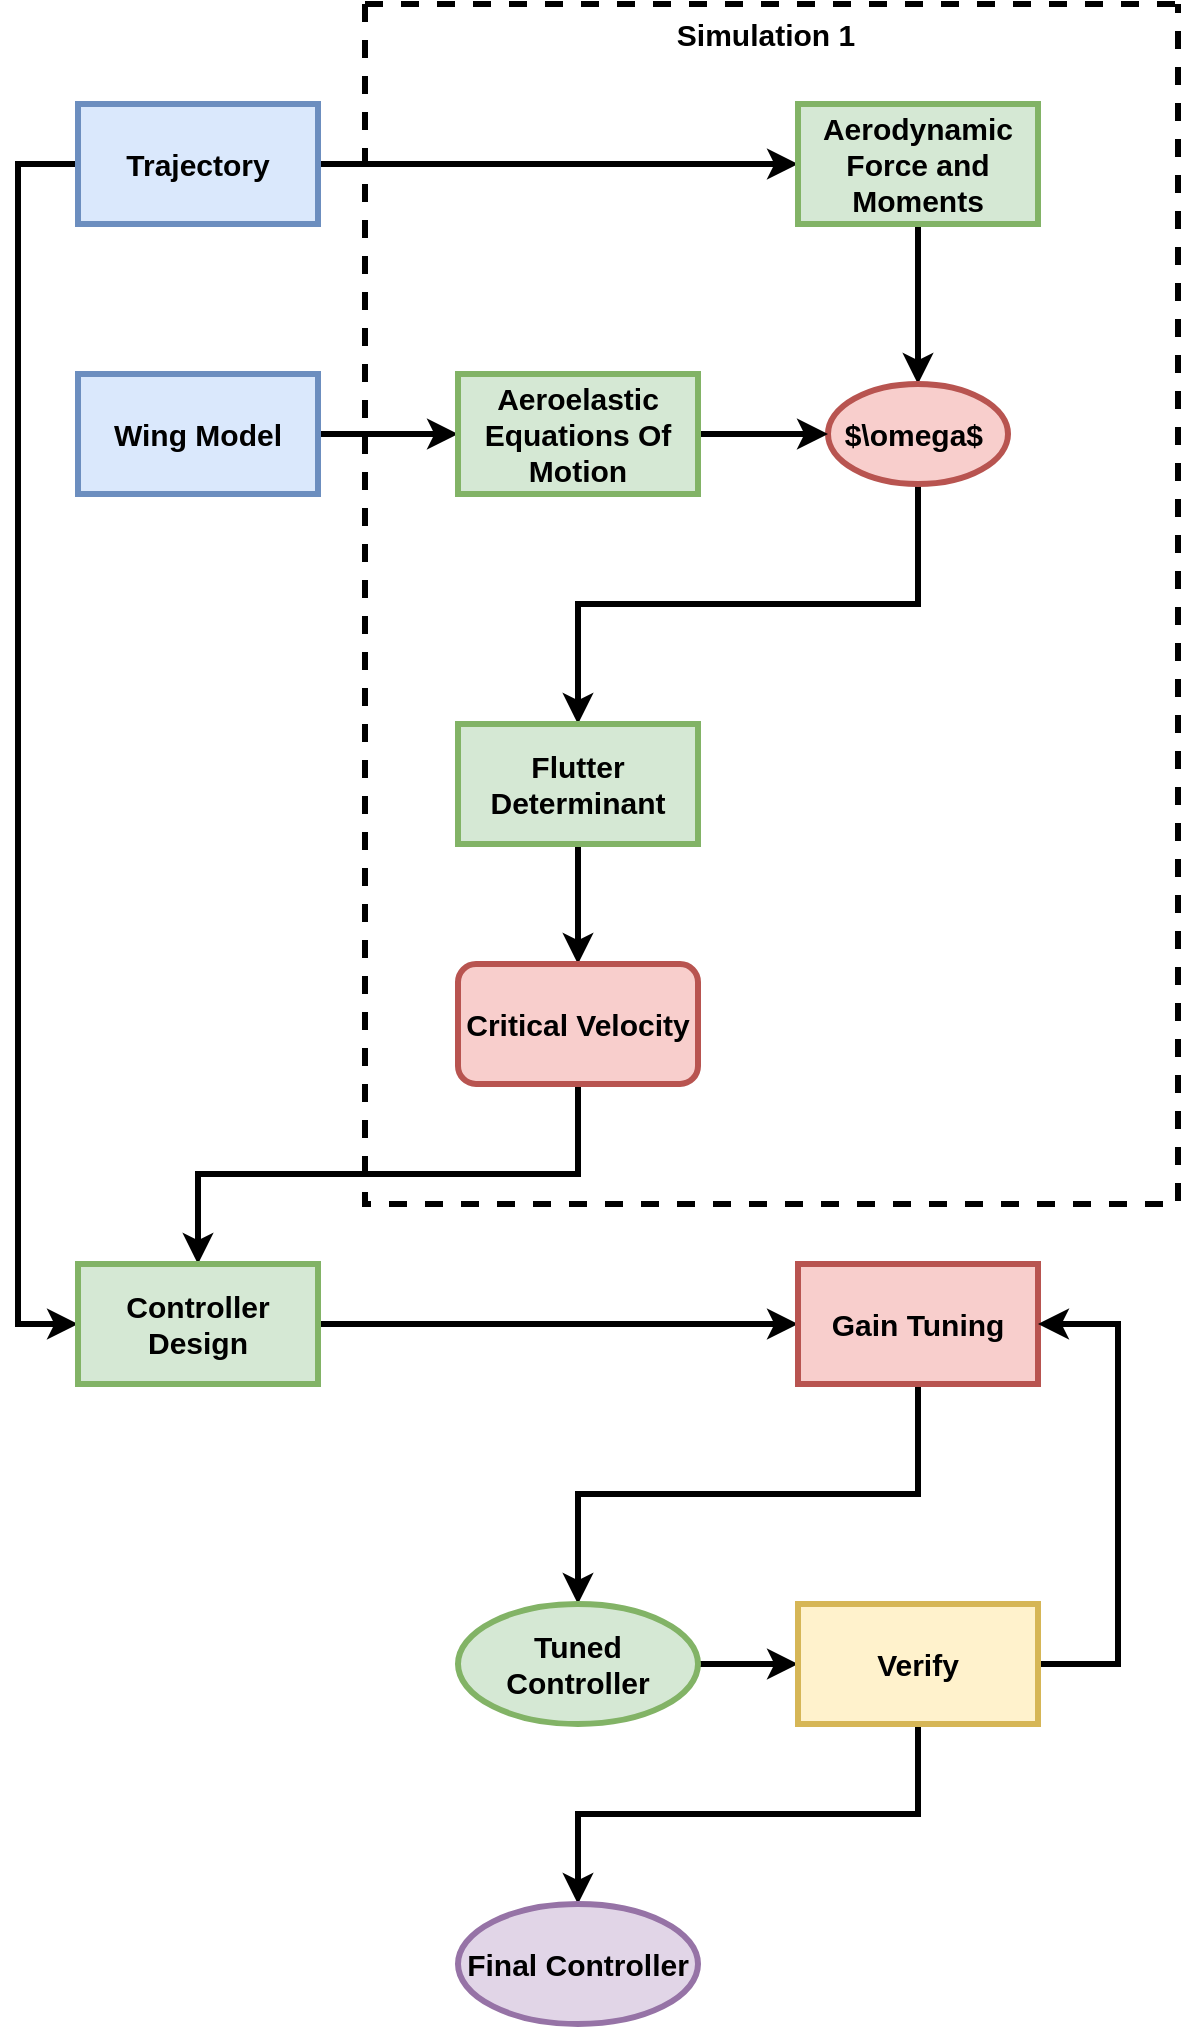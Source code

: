 <mxfile version="20.1.1" type="github">
  <diagram id="r22Jp5XvRxODTB_997bI" name="Page-1">
    <mxGraphModel dx="1740" dy="1236" grid="1" gridSize="10" guides="1" tooltips="1" connect="1" arrows="1" fold="1" page="1" pageScale="1" pageWidth="827" pageHeight="1169" math="1" shadow="0">
      <root>
        <mxCell id="0" />
        <mxCell id="1" parent="0" />
        <mxCell id="SDQz8cxFvoT4wKFTNqu8-4" style="edgeStyle=orthogonalEdgeStyle;rounded=0;orthogonalLoop=1;jettySize=auto;html=1;exitX=1;exitY=0.5;exitDx=0;exitDy=0;fontSize=15;fontStyle=1;strokeWidth=3;" parent="1" source="SDQz8cxFvoT4wKFTNqu8-1" target="SDQz8cxFvoT4wKFTNqu8-3" edge="1">
          <mxGeometry relative="1" as="geometry" />
        </mxCell>
        <mxCell id="br7OnLSfUWVw1Vhd88-w-10" style="edgeStyle=orthogonalEdgeStyle;rounded=0;orthogonalLoop=1;jettySize=auto;html=1;exitX=0;exitY=0.5;exitDx=0;exitDy=0;entryX=0;entryY=0.5;entryDx=0;entryDy=0;fontSize=15;fontStyle=1;strokeWidth=3;" edge="1" parent="1" source="SDQz8cxFvoT4wKFTNqu8-1" target="br7OnLSfUWVw1Vhd88-w-11">
          <mxGeometry relative="1" as="geometry">
            <mxPoint x="130" y="640" as="targetPoint" />
            <Array as="points">
              <mxPoint x="140" y="140" />
              <mxPoint x="140" y="720" />
            </Array>
          </mxGeometry>
        </mxCell>
        <mxCell id="SDQz8cxFvoT4wKFTNqu8-1" value="Trajectory" style="rounded=0;whiteSpace=wrap;html=1;fillColor=#dae8fc;strokeColor=#6c8ebf;fontSize=15;fontStyle=1;strokeWidth=3;" parent="1" vertex="1">
          <mxGeometry x="170" y="110" width="120" height="60" as="geometry" />
        </mxCell>
        <mxCell id="br7OnLSfUWVw1Vhd88-w-2" style="edgeStyle=orthogonalEdgeStyle;rounded=0;orthogonalLoop=1;jettySize=auto;html=1;exitX=1;exitY=0.5;exitDx=0;exitDy=0;entryX=0;entryY=0.5;entryDx=0;entryDy=0;fontSize=15;fontStyle=1;strokeWidth=3;" edge="1" parent="1" source="SDQz8cxFvoT4wKFTNqu8-2" target="br7OnLSfUWVw1Vhd88-w-1">
          <mxGeometry relative="1" as="geometry" />
        </mxCell>
        <mxCell id="SDQz8cxFvoT4wKFTNqu8-2" value="Wing Model" style="rounded=0;whiteSpace=wrap;html=1;fillColor=#dae8fc;strokeColor=#6c8ebf;fontSize=15;fontStyle=1;strokeWidth=3;" parent="1" vertex="1">
          <mxGeometry x="170" y="245" width="120" height="60" as="geometry" />
        </mxCell>
        <mxCell id="br7OnLSfUWVw1Vhd88-w-4" style="edgeStyle=orthogonalEdgeStyle;rounded=0;orthogonalLoop=1;jettySize=auto;html=1;exitX=0.5;exitY=1;exitDx=0;exitDy=0;entryX=0.5;entryY=0;entryDx=0;entryDy=0;fontSize=15;fontStyle=1;strokeWidth=3;" edge="1" parent="1" source="SDQz8cxFvoT4wKFTNqu8-3" target="SDQz8cxFvoT4wKFTNqu8-5">
          <mxGeometry relative="1" as="geometry" />
        </mxCell>
        <mxCell id="SDQz8cxFvoT4wKFTNqu8-3" value="Aerodynamic Force and Moments" style="whiteSpace=wrap;html=1;fillColor=#d5e8d4;strokeColor=#82b366;fontSize=15;fontStyle=1;strokeWidth=3;" parent="1" vertex="1">
          <mxGeometry x="530" y="110" width="120" height="60" as="geometry" />
        </mxCell>
        <mxCell id="br7OnLSfUWVw1Vhd88-w-5" style="edgeStyle=orthogonalEdgeStyle;rounded=0;orthogonalLoop=1;jettySize=auto;html=1;exitX=0.5;exitY=1;exitDx=0;exitDy=0;entryX=0.5;entryY=0;entryDx=0;entryDy=0;fontSize=15;fontStyle=1;strokeWidth=3;" edge="1" parent="1" source="SDQz8cxFvoT4wKFTNqu8-5" target="br7OnLSfUWVw1Vhd88-w-7">
          <mxGeometry relative="1" as="geometry">
            <mxPoint x="420" y="410" as="targetPoint" />
          </mxGeometry>
        </mxCell>
        <mxCell id="SDQz8cxFvoT4wKFTNqu8-5" value="$\omega$&amp;nbsp;" style="ellipse;whiteSpace=wrap;html=1;fillColor=#f8cecc;strokeColor=#b85450;fontSize=15;fontStyle=1;strokeWidth=3;" parent="1" vertex="1">
          <mxGeometry x="545" y="250" width="90" height="50" as="geometry" />
        </mxCell>
        <mxCell id="br7OnLSfUWVw1Vhd88-w-3" style="edgeStyle=orthogonalEdgeStyle;rounded=0;orthogonalLoop=1;jettySize=auto;html=1;exitX=1;exitY=0.5;exitDx=0;exitDy=0;entryX=0;entryY=0.5;entryDx=0;entryDy=0;fontSize=15;fontStyle=1;strokeWidth=3;" edge="1" parent="1" source="br7OnLSfUWVw1Vhd88-w-1" target="SDQz8cxFvoT4wKFTNqu8-5">
          <mxGeometry relative="1" as="geometry" />
        </mxCell>
        <mxCell id="br7OnLSfUWVw1Vhd88-w-1" value="Aeroelastic Equations Of Motion" style="whiteSpace=wrap;html=1;fillColor=#d5e8d4;strokeColor=#82b366;fontSize=15;fontStyle=1;strokeWidth=3;" vertex="1" parent="1">
          <mxGeometry x="360" y="245" width="120" height="60" as="geometry" />
        </mxCell>
        <mxCell id="br7OnLSfUWVw1Vhd88-w-8" style="edgeStyle=orthogonalEdgeStyle;rounded=0;orthogonalLoop=1;jettySize=auto;html=1;exitX=0.5;exitY=1;exitDx=0;exitDy=0;entryX=0.5;entryY=0;entryDx=0;entryDy=0;fontSize=15;fontStyle=1;strokeWidth=3;" edge="1" parent="1" source="br7OnLSfUWVw1Vhd88-w-7" target="br7OnLSfUWVw1Vhd88-w-9">
          <mxGeometry relative="1" as="geometry">
            <mxPoint x="430" y="530" as="targetPoint" />
          </mxGeometry>
        </mxCell>
        <mxCell id="br7OnLSfUWVw1Vhd88-w-7" value="Flutter Determinant" style="whiteSpace=wrap;html=1;fillColor=#d5e8d4;strokeColor=#82b366;fontSize=15;fontStyle=1;strokeWidth=3;" vertex="1" parent="1">
          <mxGeometry x="360" y="420" width="120" height="60" as="geometry" />
        </mxCell>
        <mxCell id="br7OnLSfUWVw1Vhd88-w-12" style="edgeStyle=orthogonalEdgeStyle;rounded=0;orthogonalLoop=1;jettySize=auto;html=1;exitX=0.5;exitY=1;exitDx=0;exitDy=0;entryX=0.5;entryY=0;entryDx=0;entryDy=0;fontSize=15;fontStyle=1;strokeWidth=3;" edge="1" parent="1" source="br7OnLSfUWVw1Vhd88-w-9" target="br7OnLSfUWVw1Vhd88-w-11">
          <mxGeometry relative="1" as="geometry" />
        </mxCell>
        <mxCell id="br7OnLSfUWVw1Vhd88-w-9" value="Critical Velocity" style="rounded=1;whiteSpace=wrap;html=1;fillColor=#f8cecc;strokeColor=#b85450;fontSize=15;fontStyle=1;strokeWidth=3;" vertex="1" parent="1">
          <mxGeometry x="360" y="540" width="120" height="60" as="geometry" />
        </mxCell>
        <mxCell id="br7OnLSfUWVw1Vhd88-w-13" style="edgeStyle=orthogonalEdgeStyle;rounded=0;orthogonalLoop=1;jettySize=auto;html=1;exitX=1;exitY=0.5;exitDx=0;exitDy=0;entryX=0;entryY=0.5;entryDx=0;entryDy=0;fontSize=15;fontStyle=1;strokeWidth=3;" edge="1" parent="1" source="br7OnLSfUWVw1Vhd88-w-11" target="br7OnLSfUWVw1Vhd88-w-14">
          <mxGeometry relative="1" as="geometry">
            <mxPoint x="430" y="720" as="targetPoint" />
          </mxGeometry>
        </mxCell>
        <mxCell id="br7OnLSfUWVw1Vhd88-w-11" value="Controller Design" style="whiteSpace=wrap;html=1;fillColor=#d5e8d4;strokeColor=#82b366;fontSize=15;fontStyle=1;strokeWidth=3;" vertex="1" parent="1">
          <mxGeometry x="170" y="690" width="120" height="60" as="geometry" />
        </mxCell>
        <mxCell id="br7OnLSfUWVw1Vhd88-w-15" style="edgeStyle=orthogonalEdgeStyle;rounded=0;orthogonalLoop=1;jettySize=auto;html=1;exitX=0.5;exitY=1;exitDx=0;exitDy=0;entryX=0.5;entryY=0;entryDx=0;entryDy=0;fontSize=15;fontStyle=1;strokeWidth=3;" edge="1" parent="1" source="br7OnLSfUWVw1Vhd88-w-14" target="br7OnLSfUWVw1Vhd88-w-16">
          <mxGeometry relative="1" as="geometry">
            <mxPoint x="420" y="840" as="targetPoint" />
          </mxGeometry>
        </mxCell>
        <mxCell id="br7OnLSfUWVw1Vhd88-w-14" value="Gain Tuning" style="whiteSpace=wrap;html=1;fillColor=#f8cecc;strokeColor=#b85450;fontSize=15;fontStyle=1;strokeWidth=3;" vertex="1" parent="1">
          <mxGeometry x="530" y="690" width="120" height="60" as="geometry" />
        </mxCell>
        <mxCell id="br7OnLSfUWVw1Vhd88-w-18" style="edgeStyle=orthogonalEdgeStyle;rounded=0;orthogonalLoop=1;jettySize=auto;html=1;exitX=1;exitY=0.5;exitDx=0;exitDy=0;entryX=0;entryY=0.5;entryDx=0;entryDy=0;fontSize=15;fontStyle=1;strokeWidth=3;" edge="1" parent="1" source="br7OnLSfUWVw1Vhd88-w-16" target="br7OnLSfUWVw1Vhd88-w-17">
          <mxGeometry relative="1" as="geometry" />
        </mxCell>
        <mxCell id="br7OnLSfUWVw1Vhd88-w-16" value="Tuned Controller" style="ellipse;whiteSpace=wrap;html=1;fillColor=#d5e8d4;strokeColor=#82b366;fontSize=15;fontStyle=1;strokeWidth=3;" vertex="1" parent="1">
          <mxGeometry x="360" y="860" width="120" height="60" as="geometry" />
        </mxCell>
        <mxCell id="br7OnLSfUWVw1Vhd88-w-19" style="edgeStyle=orthogonalEdgeStyle;rounded=0;orthogonalLoop=1;jettySize=auto;html=1;entryX=1;entryY=0.5;entryDx=0;entryDy=0;fontSize=15;fontStyle=1;strokeWidth=3;" edge="1" parent="1" source="br7OnLSfUWVw1Vhd88-w-17" target="br7OnLSfUWVw1Vhd88-w-14">
          <mxGeometry relative="1" as="geometry">
            <Array as="points">
              <mxPoint x="690" y="890" />
              <mxPoint x="690" y="720" />
            </Array>
          </mxGeometry>
        </mxCell>
        <mxCell id="br7OnLSfUWVw1Vhd88-w-20" style="edgeStyle=orthogonalEdgeStyle;rounded=0;orthogonalLoop=1;jettySize=auto;html=1;exitX=0.5;exitY=1;exitDx=0;exitDy=0;entryX=0.5;entryY=0;entryDx=0;entryDy=0;entryPerimeter=0;fontSize=15;fontStyle=1;strokeWidth=3;" edge="1" parent="1" source="br7OnLSfUWVw1Vhd88-w-17" target="br7OnLSfUWVw1Vhd88-w-21">
          <mxGeometry relative="1" as="geometry">
            <mxPoint x="420" y="1000" as="targetPoint" />
          </mxGeometry>
        </mxCell>
        <mxCell id="br7OnLSfUWVw1Vhd88-w-17" value="Verify" style="whiteSpace=wrap;html=1;fillColor=#fff2cc;strokeColor=#d6b656;fontSize=15;fontStyle=1;strokeWidth=3;" vertex="1" parent="1">
          <mxGeometry x="530" y="860" width="120" height="60" as="geometry" />
        </mxCell>
        <mxCell id="br7OnLSfUWVw1Vhd88-w-21" value="Final Controller" style="ellipse;whiteSpace=wrap;html=1;fillColor=#e1d5e7;strokeColor=#9673a6;fontSize=15;fontStyle=1;strokeWidth=3;" vertex="1" parent="1">
          <mxGeometry x="360" y="1010" width="120" height="60" as="geometry" />
        </mxCell>
        <mxCell id="br7OnLSfUWVw1Vhd88-w-22" value="" style="swimlane;startSize=0;fontSize=15;strokeWidth=3;dashed=1;" vertex="1" parent="1">
          <mxGeometry x="313.5" y="60" width="406.5" height="600" as="geometry" />
        </mxCell>
        <mxCell id="br7OnLSfUWVw1Vhd88-w-23" value="&lt;b&gt;Simulation 1&lt;/b&gt;" style="text;html=1;strokeColor=none;fillColor=none;align=center;verticalAlign=middle;whiteSpace=wrap;rounded=0;dashed=1;fontSize=15;" vertex="1" parent="br7OnLSfUWVw1Vhd88-w-22">
          <mxGeometry x="150" width="100" height="30" as="geometry" />
        </mxCell>
      </root>
    </mxGraphModel>
  </diagram>
</mxfile>

